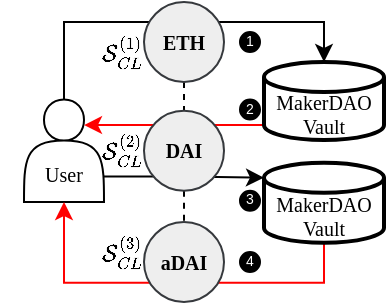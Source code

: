 <mxfile version="21.6.8" type="device">
  <diagram id="GUxEJdWFkQ5Y1Z3yI3_n" name="dex_agg_chain">
    <mxGraphModel dx="645" dy="362" grid="1" gridSize="10" guides="1" tooltips="1" connect="1" arrows="1" fold="1" page="1" pageScale="1" pageWidth="100" pageHeight="150" math="1" shadow="0">
      <root>
        <mxCell id="0" />
        <mxCell id="1" parent="0" />
        <mxCell id="bZvmhqit_LieYHjqC5bX-45" style="edgeStyle=orthogonalEdgeStyle;rounded=0;orthogonalLoop=1;jettySize=auto;html=1;exitX=0.5;exitY=0;exitDx=0;exitDy=0;entryX=0.5;entryY=0;entryDx=0;entryDy=0;entryPerimeter=0;" parent="1" source="nBqxjyZSAqmiugvEhESZ-1" target="bZvmhqit_LieYHjqC5bX-1" edge="1">
          <mxGeometry relative="1" as="geometry" />
        </mxCell>
        <mxCell id="bZvmhqit_LieYHjqC5bX-63" style="edgeStyle=orthogonalEdgeStyle;rounded=0;orthogonalLoop=1;jettySize=auto;html=1;exitX=1;exitY=0.75;exitDx=0;exitDy=0;entryX=0;entryY=0;entryDx=0;entryDy=7.5;entryPerimeter=0;strokeColor=#000000;" parent="1" source="nBqxjyZSAqmiugvEhESZ-1" target="6Lm5Y_GZ7VoUYkAefaGX-1" edge="1">
          <mxGeometry relative="1" as="geometry" />
        </mxCell>
        <mxCell id="nBqxjyZSAqmiugvEhESZ-1" value="&lt;font style=&quot;font-size: 10px;&quot;&gt;&lt;br&gt;&lt;font style=&quot;font-size: 10px;&quot;&gt;&lt;br&gt;User&lt;/font&gt;&lt;/font&gt;" style="shape=actor;whiteSpace=wrap;html=1;fontSize=10;fontFamily=Times New Roman;verticalAlign=middle;" parent="1" vertex="1">
          <mxGeometry x="-90" y="48.75" width="40" height="51.25" as="geometry" />
        </mxCell>
        <mxCell id="bZvmhqit_LieYHjqC5bX-64" style="edgeStyle=orthogonalEdgeStyle;rounded=0;orthogonalLoop=1;jettySize=auto;html=1;exitX=0.5;exitY=1;exitDx=0;exitDy=0;exitPerimeter=0;entryX=0.5;entryY=1;entryDx=0;entryDy=0;strokeColor=#FF0000;" parent="1" source="6Lm5Y_GZ7VoUYkAefaGX-1" target="nBqxjyZSAqmiugvEhESZ-1" edge="1">
          <mxGeometry relative="1" as="geometry" />
        </mxCell>
        <mxCell id="6Lm5Y_GZ7VoUYkAefaGX-1" value="MakerDAO&lt;br&gt;Vault" style="shape=cylinder3;whiteSpace=wrap;html=1;boundedLbl=1;backgroundOutline=1;size=7.5;strokeWidth=2;fontFamily=Times New Roman;fontSize=10;fontStyle=0" parent="1" vertex="1">
          <mxGeometry x="30" y="80.37" width="60" height="40" as="geometry" />
        </mxCell>
        <mxCell id="bZvmhqit_LieYHjqC5bX-62" style="edgeStyle=orthogonalEdgeStyle;rounded=0;orthogonalLoop=1;jettySize=auto;html=1;exitX=0;exitY=1;exitDx=0;exitDy=-7.5;exitPerimeter=0;entryX=0.75;entryY=0.25;entryDx=0;entryDy=0;entryPerimeter=0;strokeColor=#FF0000;" parent="1" source="bZvmhqit_LieYHjqC5bX-1" target="nBqxjyZSAqmiugvEhESZ-1" edge="1">
          <mxGeometry relative="1" as="geometry" />
        </mxCell>
        <mxCell id="bZvmhqit_LieYHjqC5bX-1" value="MakerDAO Vault" style="shape=cylinder3;whiteSpace=wrap;html=1;boundedLbl=1;backgroundOutline=1;size=7.5;strokeWidth=2;fontFamily=Times New Roman;fontStyle=0;fontSize=10;" parent="1" vertex="1">
          <mxGeometry x="30" y="30" width="60" height="39" as="geometry" />
        </mxCell>
        <mxCell id="pSTLvtJ6N-k_h_3kzANq-1" value="&lt;b style=&quot;font-size: 10px;&quot;&gt;aDAI&lt;/b&gt;" style="ellipse;whiteSpace=wrap;html=1;aspect=fixed;labelBackgroundColor=none;labelBorderColor=none;fillColor=#eeeeee;strokeColor=#36393d;fontSize=10;fontFamily=Times New Roman;" parent="1" vertex="1">
          <mxGeometry x="-30" y="110" width="40" height="40" as="geometry" />
        </mxCell>
        <mxCell id="2SqFd5uKFIkBH42q-k37-2" style="edgeStyle=orthogonalEdgeStyle;rounded=0;orthogonalLoop=1;jettySize=auto;html=1;exitX=0.5;exitY=1;exitDx=0;exitDy=0;entryX=0.5;entryY=0;entryDx=0;entryDy=0;dashed=1;endArrow=none;endFill=0;" parent="1" source="EHTDADabwSFeFDYLKWJk-1" target="VNqc0J1lcE_MyhKkxBeR-1" edge="1">
          <mxGeometry relative="1" as="geometry" />
        </mxCell>
        <mxCell id="EHTDADabwSFeFDYLKWJk-1" value="&lt;b style=&quot;font-size: 10px;&quot;&gt;ETH&lt;/b&gt;" style="ellipse;whiteSpace=wrap;html=1;aspect=fixed;labelBackgroundColor=none;labelBorderColor=none;fillColor=#eeeeee;strokeColor=#36393d;fontSize=10;fontFamily=Times New Roman;" parent="1" vertex="1">
          <mxGeometry x="-30" width="40" height="40" as="geometry" />
        </mxCell>
        <mxCell id="2SqFd5uKFIkBH42q-k37-8" style="edgeStyle=orthogonalEdgeStyle;rounded=0;orthogonalLoop=1;jettySize=auto;html=1;exitX=0.5;exitY=1;exitDx=0;exitDy=0;entryX=0.5;entryY=0;entryDx=0;entryDy=0;endArrow=none;endFill=0;dashed=1;" parent="1" source="VNqc0J1lcE_MyhKkxBeR-1" target="pSTLvtJ6N-k_h_3kzANq-1" edge="1">
          <mxGeometry relative="1" as="geometry" />
        </mxCell>
        <mxCell id="VNqc0J1lcE_MyhKkxBeR-1" value="&lt;b&gt;DAI&lt;/b&gt;" style="ellipse;whiteSpace=wrap;html=1;aspect=fixed;labelBackgroundColor=none;labelBorderColor=none;fillColor=#eeeeee;strokeColor=#36393d;fontSize=10;fontFamily=Times New Roman;" parent="1" vertex="1">
          <mxGeometry x="-30" y="54.38" width="40" height="40" as="geometry" />
        </mxCell>
        <mxCell id="vJIfzhqlRzns5ZVLxd_G-1" value="$$\mathcal{S}_{CL}^{(1)}$$" style="text;html=1;strokeColor=none;fillColor=none;align=center;verticalAlign=middle;whiteSpace=wrap;rounded=0;fontStyle=0;fontSize=10;" parent="1" vertex="1">
          <mxGeometry x="-66" y="10" width="50" height="30" as="geometry" />
        </mxCell>
        <mxCell id="ZbXf5vwqpne9N7D1yb6T-1" value="$$\mathcal{S}_{CL}^{(2)}$$" style="text;html=1;strokeColor=none;fillColor=none;align=center;verticalAlign=middle;whiteSpace=wrap;rounded=0;fontSize=10;" parent="1" vertex="1">
          <mxGeometry x="-66" y="59.38" width="50" height="30" as="geometry" />
        </mxCell>
        <mxCell id="2SqFd5uKFIkBH42q-k37-1" value="$$\mathcal{S}_{CL}^{(3)}$$" style="text;html=1;strokeColor=none;fillColor=none;align=center;verticalAlign=middle;whiteSpace=wrap;rounded=0;fontSize=10;" parent="1" vertex="1">
          <mxGeometry x="-66" y="110" width="50" height="30" as="geometry" />
        </mxCell>
        <mxCell id="XhvYsYNJD10kPRpsODgj-1" value="&lt;p style=&quot;line-height: 270%;&quot;&gt;1&lt;/p&gt;" style="ellipse;whiteSpace=wrap;html=1;aspect=fixed;fontSize=7;labelBackgroundColor=none;fontColor=#FFFFFF;fillColor=#000000;align=center;" parent="1" vertex="1">
          <mxGeometry x="18" y="15" width="10" height="10" as="geometry" />
        </mxCell>
        <mxCell id="2xkSNjswD9UhOEGoZIQ9-6" value="&lt;p style=&quot;line-height: 270%;&quot;&gt;2&lt;/p&gt;" style="ellipse;whiteSpace=wrap;html=1;aspect=fixed;fontSize=7;labelBackgroundColor=none;fontColor=#FFFFFF;fillColor=#000000;align=center;" vertex="1" parent="1">
          <mxGeometry x="18" y="48.75" width="10" height="10" as="geometry" />
        </mxCell>
        <mxCell id="2xkSNjswD9UhOEGoZIQ9-9" value="&lt;p style=&quot;line-height: 270%;&quot;&gt;3&lt;/p&gt;" style="ellipse;whiteSpace=wrap;html=1;aspect=fixed;fontSize=7;labelBackgroundColor=none;fontColor=#FFFFFF;fillColor=#000000;align=center;" vertex="1" parent="1">
          <mxGeometry x="18" y="94.38" width="10" height="10" as="geometry" />
        </mxCell>
        <mxCell id="2xkSNjswD9UhOEGoZIQ9-10" value="&lt;p style=&quot;line-height: 270%;&quot;&gt;4&lt;/p&gt;" style="ellipse;whiteSpace=wrap;html=1;aspect=fixed;fontSize=7;labelBackgroundColor=none;fontColor=#FFFFFF;fillColor=#000000;align=center;" vertex="1" parent="1">
          <mxGeometry x="18" y="125" width="10" height="10" as="geometry" />
        </mxCell>
      </root>
    </mxGraphModel>
  </diagram>
</mxfile>
